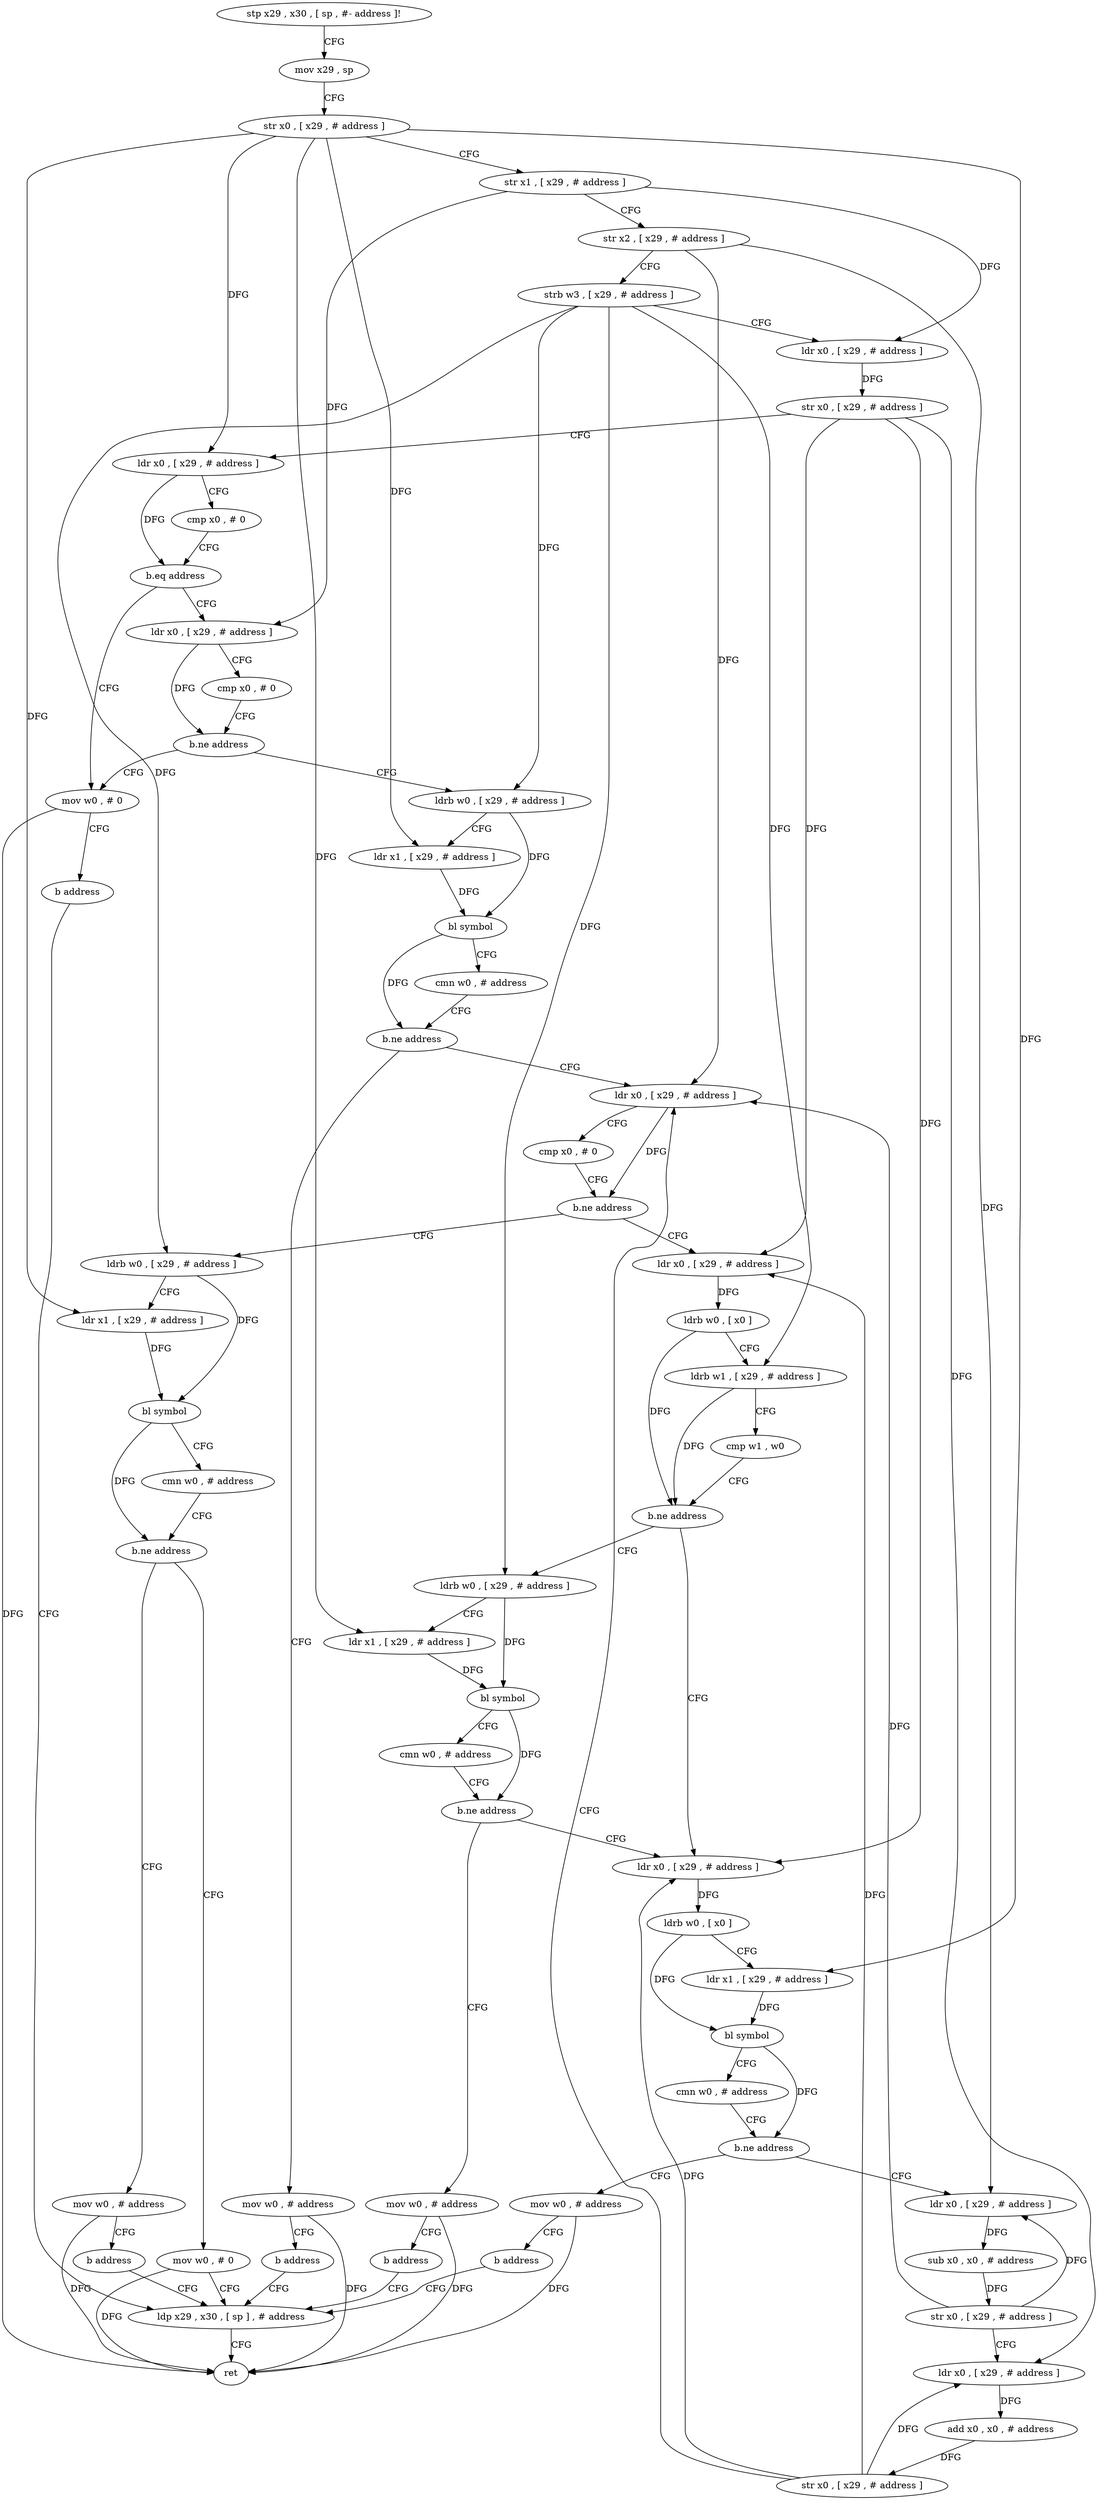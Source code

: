 digraph "func" {
"4352744" [label = "stp x29 , x30 , [ sp , #- address ]!" ]
"4352748" [label = "mov x29 , sp" ]
"4352752" [label = "str x0 , [ x29 , # address ]" ]
"4352756" [label = "str x1 , [ x29 , # address ]" ]
"4352760" [label = "str x2 , [ x29 , # address ]" ]
"4352764" [label = "strb w3 , [ x29 , # address ]" ]
"4352768" [label = "ldr x0 , [ x29 , # address ]" ]
"4352772" [label = "str x0 , [ x29 , # address ]" ]
"4352776" [label = "ldr x0 , [ x29 , # address ]" ]
"4352780" [label = "cmp x0 , # 0" ]
"4352784" [label = "b.eq address" ]
"4352800" [label = "mov w0 , # 0" ]
"4352788" [label = "ldr x0 , [ x29 , # address ]" ]
"4352804" [label = "b address" ]
"4352984" [label = "ldp x29 , x30 , [ sp ] , # address" ]
"4352792" [label = "cmp x0 , # 0" ]
"4352796" [label = "b.ne address" ]
"4352808" [label = "ldrb w0 , [ x29 , # address ]" ]
"4352988" [label = "ret" ]
"4352812" [label = "ldr x1 , [ x29 , # address ]" ]
"4352816" [label = "bl symbol" ]
"4352820" [label = "cmn w0 , # address" ]
"4352824" [label = "b.ne address" ]
"4352940" [label = "ldr x0 , [ x29 , # address ]" ]
"4352828" [label = "mov w0 , # address" ]
"4352944" [label = "cmp x0 , # 0" ]
"4352948" [label = "b.ne address" ]
"4352836" [label = "ldr x0 , [ x29 , # address ]" ]
"4352952" [label = "ldrb w0 , [ x29 , # address ]" ]
"4352832" [label = "b address" ]
"4352840" [label = "ldrb w0 , [ x0 ]" ]
"4352844" [label = "ldrb w1 , [ x29 , # address ]" ]
"4352848" [label = "cmp w1 , w0" ]
"4352852" [label = "b.ne address" ]
"4352884" [label = "ldr x0 , [ x29 , # address ]" ]
"4352856" [label = "ldrb w0 , [ x29 , # address ]" ]
"4352956" [label = "ldr x1 , [ x29 , # address ]" ]
"4352960" [label = "bl symbol" ]
"4352964" [label = "cmn w0 , # address" ]
"4352968" [label = "b.ne address" ]
"4352980" [label = "mov w0 , # 0" ]
"4352972" [label = "mov w0 , # address" ]
"4352888" [label = "ldrb w0 , [ x0 ]" ]
"4352892" [label = "ldr x1 , [ x29 , # address ]" ]
"4352896" [label = "bl symbol" ]
"4352900" [label = "cmn w0 , # address" ]
"4352904" [label = "b.ne address" ]
"4352916" [label = "ldr x0 , [ x29 , # address ]" ]
"4352908" [label = "mov w0 , # address" ]
"4352860" [label = "ldr x1 , [ x29 , # address ]" ]
"4352864" [label = "bl symbol" ]
"4352868" [label = "cmn w0 , # address" ]
"4352872" [label = "b.ne address" ]
"4352876" [label = "mov w0 , # address" ]
"4352976" [label = "b address" ]
"4352920" [label = "sub x0 , x0 , # address" ]
"4352924" [label = "str x0 , [ x29 , # address ]" ]
"4352928" [label = "ldr x0 , [ x29 , # address ]" ]
"4352932" [label = "add x0 , x0 , # address" ]
"4352936" [label = "str x0 , [ x29 , # address ]" ]
"4352912" [label = "b address" ]
"4352880" [label = "b address" ]
"4352744" -> "4352748" [ label = "CFG" ]
"4352748" -> "4352752" [ label = "CFG" ]
"4352752" -> "4352756" [ label = "CFG" ]
"4352752" -> "4352776" [ label = "DFG" ]
"4352752" -> "4352812" [ label = "DFG" ]
"4352752" -> "4352956" [ label = "DFG" ]
"4352752" -> "4352892" [ label = "DFG" ]
"4352752" -> "4352860" [ label = "DFG" ]
"4352756" -> "4352760" [ label = "CFG" ]
"4352756" -> "4352768" [ label = "DFG" ]
"4352756" -> "4352788" [ label = "DFG" ]
"4352760" -> "4352764" [ label = "CFG" ]
"4352760" -> "4352940" [ label = "DFG" ]
"4352760" -> "4352916" [ label = "DFG" ]
"4352764" -> "4352768" [ label = "CFG" ]
"4352764" -> "4352808" [ label = "DFG" ]
"4352764" -> "4352844" [ label = "DFG" ]
"4352764" -> "4352952" [ label = "DFG" ]
"4352764" -> "4352856" [ label = "DFG" ]
"4352768" -> "4352772" [ label = "DFG" ]
"4352772" -> "4352776" [ label = "CFG" ]
"4352772" -> "4352836" [ label = "DFG" ]
"4352772" -> "4352884" [ label = "DFG" ]
"4352772" -> "4352928" [ label = "DFG" ]
"4352776" -> "4352780" [ label = "CFG" ]
"4352776" -> "4352784" [ label = "DFG" ]
"4352780" -> "4352784" [ label = "CFG" ]
"4352784" -> "4352800" [ label = "CFG" ]
"4352784" -> "4352788" [ label = "CFG" ]
"4352800" -> "4352804" [ label = "CFG" ]
"4352800" -> "4352988" [ label = "DFG" ]
"4352788" -> "4352792" [ label = "CFG" ]
"4352788" -> "4352796" [ label = "DFG" ]
"4352804" -> "4352984" [ label = "CFG" ]
"4352984" -> "4352988" [ label = "CFG" ]
"4352792" -> "4352796" [ label = "CFG" ]
"4352796" -> "4352808" [ label = "CFG" ]
"4352796" -> "4352800" [ label = "CFG" ]
"4352808" -> "4352812" [ label = "CFG" ]
"4352808" -> "4352816" [ label = "DFG" ]
"4352812" -> "4352816" [ label = "DFG" ]
"4352816" -> "4352820" [ label = "CFG" ]
"4352816" -> "4352824" [ label = "DFG" ]
"4352820" -> "4352824" [ label = "CFG" ]
"4352824" -> "4352940" [ label = "CFG" ]
"4352824" -> "4352828" [ label = "CFG" ]
"4352940" -> "4352944" [ label = "CFG" ]
"4352940" -> "4352948" [ label = "DFG" ]
"4352828" -> "4352832" [ label = "CFG" ]
"4352828" -> "4352988" [ label = "DFG" ]
"4352944" -> "4352948" [ label = "CFG" ]
"4352948" -> "4352836" [ label = "CFG" ]
"4352948" -> "4352952" [ label = "CFG" ]
"4352836" -> "4352840" [ label = "DFG" ]
"4352952" -> "4352956" [ label = "CFG" ]
"4352952" -> "4352960" [ label = "DFG" ]
"4352832" -> "4352984" [ label = "CFG" ]
"4352840" -> "4352844" [ label = "CFG" ]
"4352840" -> "4352852" [ label = "DFG" ]
"4352844" -> "4352848" [ label = "CFG" ]
"4352844" -> "4352852" [ label = "DFG" ]
"4352848" -> "4352852" [ label = "CFG" ]
"4352852" -> "4352884" [ label = "CFG" ]
"4352852" -> "4352856" [ label = "CFG" ]
"4352884" -> "4352888" [ label = "DFG" ]
"4352856" -> "4352860" [ label = "CFG" ]
"4352856" -> "4352864" [ label = "DFG" ]
"4352956" -> "4352960" [ label = "DFG" ]
"4352960" -> "4352964" [ label = "CFG" ]
"4352960" -> "4352968" [ label = "DFG" ]
"4352964" -> "4352968" [ label = "CFG" ]
"4352968" -> "4352980" [ label = "CFG" ]
"4352968" -> "4352972" [ label = "CFG" ]
"4352980" -> "4352984" [ label = "CFG" ]
"4352980" -> "4352988" [ label = "DFG" ]
"4352972" -> "4352976" [ label = "CFG" ]
"4352972" -> "4352988" [ label = "DFG" ]
"4352888" -> "4352892" [ label = "CFG" ]
"4352888" -> "4352896" [ label = "DFG" ]
"4352892" -> "4352896" [ label = "DFG" ]
"4352896" -> "4352900" [ label = "CFG" ]
"4352896" -> "4352904" [ label = "DFG" ]
"4352900" -> "4352904" [ label = "CFG" ]
"4352904" -> "4352916" [ label = "CFG" ]
"4352904" -> "4352908" [ label = "CFG" ]
"4352916" -> "4352920" [ label = "DFG" ]
"4352908" -> "4352912" [ label = "CFG" ]
"4352908" -> "4352988" [ label = "DFG" ]
"4352860" -> "4352864" [ label = "DFG" ]
"4352864" -> "4352868" [ label = "CFG" ]
"4352864" -> "4352872" [ label = "DFG" ]
"4352868" -> "4352872" [ label = "CFG" ]
"4352872" -> "4352884" [ label = "CFG" ]
"4352872" -> "4352876" [ label = "CFG" ]
"4352876" -> "4352880" [ label = "CFG" ]
"4352876" -> "4352988" [ label = "DFG" ]
"4352976" -> "4352984" [ label = "CFG" ]
"4352920" -> "4352924" [ label = "DFG" ]
"4352924" -> "4352928" [ label = "CFG" ]
"4352924" -> "4352940" [ label = "DFG" ]
"4352924" -> "4352916" [ label = "DFG" ]
"4352928" -> "4352932" [ label = "DFG" ]
"4352932" -> "4352936" [ label = "DFG" ]
"4352936" -> "4352940" [ label = "CFG" ]
"4352936" -> "4352836" [ label = "DFG" ]
"4352936" -> "4352884" [ label = "DFG" ]
"4352936" -> "4352928" [ label = "DFG" ]
"4352912" -> "4352984" [ label = "CFG" ]
"4352880" -> "4352984" [ label = "CFG" ]
}
